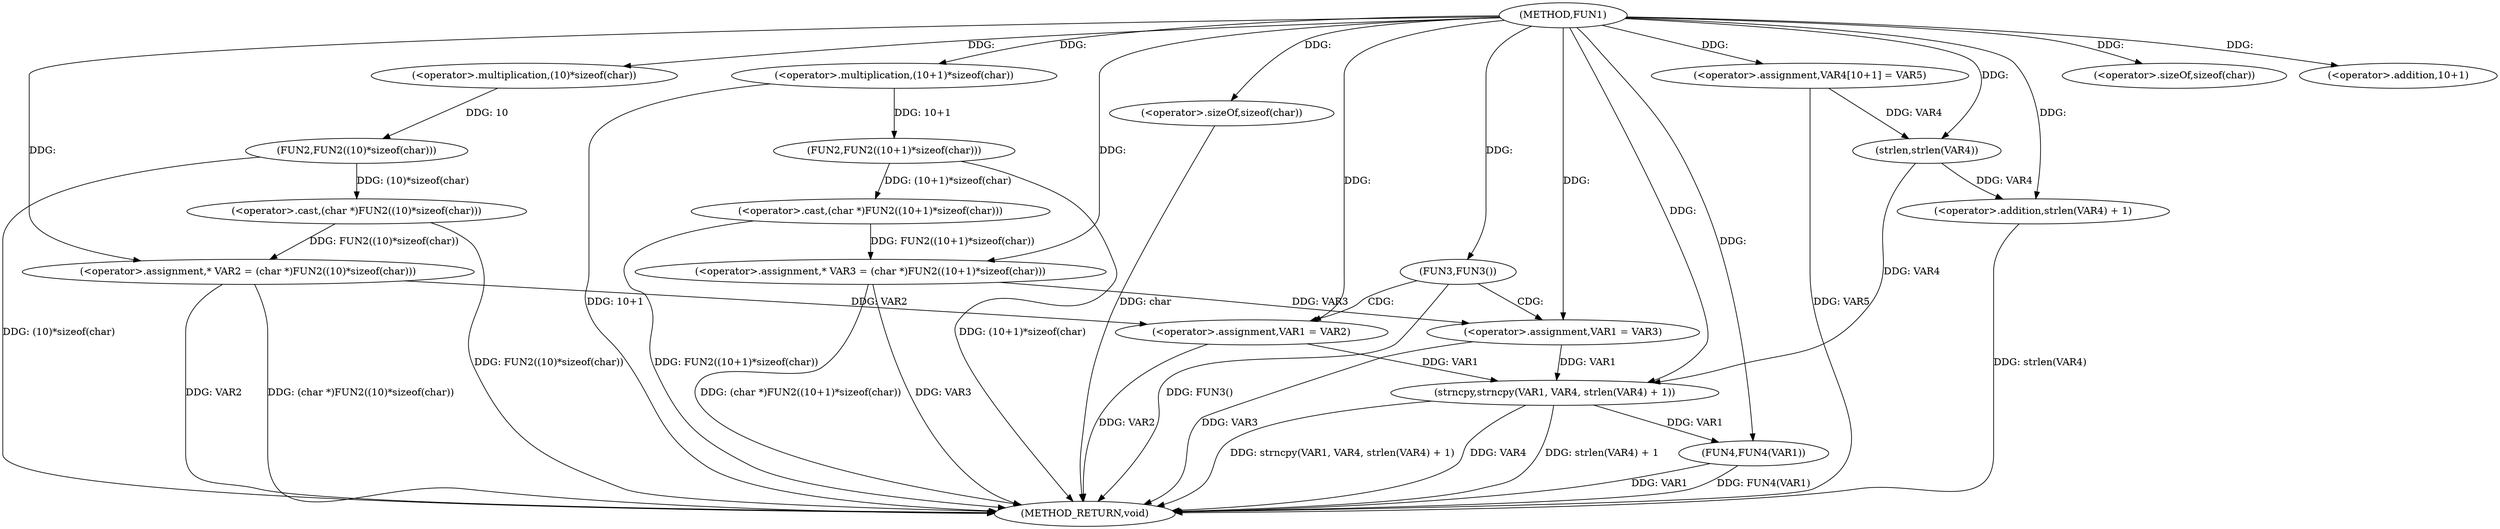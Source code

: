 digraph FUN1 {  
"1000100" [label = "(METHOD,FUN1)" ]
"1000150" [label = "(METHOD_RETURN,void)" ]
"1000104" [label = "(<operator>.assignment,* VAR2 = (char *)FUN2((10)*sizeof(char)))" ]
"1000106" [label = "(<operator>.cast,(char *)FUN2((10)*sizeof(char)))" ]
"1000108" [label = "(FUN2,FUN2((10)*sizeof(char)))" ]
"1000109" [label = "(<operator>.multiplication,(10)*sizeof(char))" ]
"1000111" [label = "(<operator>.sizeOf,sizeof(char))" ]
"1000114" [label = "(<operator>.assignment,* VAR3 = (char *)FUN2((10+1)*sizeof(char)))" ]
"1000116" [label = "(<operator>.cast,(char *)FUN2((10+1)*sizeof(char)))" ]
"1000118" [label = "(FUN2,FUN2((10+1)*sizeof(char)))" ]
"1000119" [label = "(<operator>.multiplication,(10+1)*sizeof(char))" ]
"1000120" [label = "(<operator>.addition,10+1)" ]
"1000123" [label = "(<operator>.sizeOf,sizeof(char))" ]
"1000126" [label = "(FUN3,FUN3())" ]
"1000128" [label = "(<operator>.assignment,VAR1 = VAR2)" ]
"1000133" [label = "(<operator>.assignment,VAR1 = VAR3)" ]
"1000138" [label = "(<operator>.assignment,VAR4[10+1] = VAR5)" ]
"1000141" [label = "(strncpy,strncpy(VAR1, VAR4, strlen(VAR4) + 1))" ]
"1000144" [label = "(<operator>.addition,strlen(VAR4) + 1)" ]
"1000145" [label = "(strlen,strlen(VAR4))" ]
"1000148" [label = "(FUN4,FUN4(VAR1))" ]
  "1000106" -> "1000150"  [ label = "DDG: FUN2((10)*sizeof(char))"] 
  "1000104" -> "1000150"  [ label = "DDG: VAR2"] 
  "1000138" -> "1000150"  [ label = "DDG: VAR5"] 
  "1000141" -> "1000150"  [ label = "DDG: strlen(VAR4) + 1"] 
  "1000114" -> "1000150"  [ label = "DDG: VAR3"] 
  "1000116" -> "1000150"  [ label = "DDG: FUN2((10+1)*sizeof(char))"] 
  "1000118" -> "1000150"  [ label = "DDG: (10+1)*sizeof(char)"] 
  "1000114" -> "1000150"  [ label = "DDG: (char *)FUN2((10+1)*sizeof(char))"] 
  "1000123" -> "1000150"  [ label = "DDG: char"] 
  "1000128" -> "1000150"  [ label = "DDG: VAR2"] 
  "1000126" -> "1000150"  [ label = "DDG: FUN3()"] 
  "1000141" -> "1000150"  [ label = "DDG: strncpy(VAR1, VAR4, strlen(VAR4) + 1)"] 
  "1000148" -> "1000150"  [ label = "DDG: VAR1"] 
  "1000148" -> "1000150"  [ label = "DDG: FUN4(VAR1)"] 
  "1000133" -> "1000150"  [ label = "DDG: VAR3"] 
  "1000119" -> "1000150"  [ label = "DDG: 10+1"] 
  "1000141" -> "1000150"  [ label = "DDG: VAR4"] 
  "1000144" -> "1000150"  [ label = "DDG: strlen(VAR4)"] 
  "1000104" -> "1000150"  [ label = "DDG: (char *)FUN2((10)*sizeof(char))"] 
  "1000108" -> "1000150"  [ label = "DDG: (10)*sizeof(char)"] 
  "1000106" -> "1000104"  [ label = "DDG: FUN2((10)*sizeof(char))"] 
  "1000100" -> "1000104"  [ label = "DDG: "] 
  "1000108" -> "1000106"  [ label = "DDG: (10)*sizeof(char)"] 
  "1000109" -> "1000108"  [ label = "DDG: 10"] 
  "1000100" -> "1000109"  [ label = "DDG: "] 
  "1000100" -> "1000111"  [ label = "DDG: "] 
  "1000116" -> "1000114"  [ label = "DDG: FUN2((10+1)*sizeof(char))"] 
  "1000100" -> "1000114"  [ label = "DDG: "] 
  "1000118" -> "1000116"  [ label = "DDG: (10+1)*sizeof(char)"] 
  "1000119" -> "1000118"  [ label = "DDG: 10+1"] 
  "1000100" -> "1000119"  [ label = "DDG: "] 
  "1000100" -> "1000120"  [ label = "DDG: "] 
  "1000100" -> "1000123"  [ label = "DDG: "] 
  "1000100" -> "1000126"  [ label = "DDG: "] 
  "1000104" -> "1000128"  [ label = "DDG: VAR2"] 
  "1000100" -> "1000128"  [ label = "DDG: "] 
  "1000114" -> "1000133"  [ label = "DDG: VAR3"] 
  "1000100" -> "1000133"  [ label = "DDG: "] 
  "1000100" -> "1000138"  [ label = "DDG: "] 
  "1000128" -> "1000141"  [ label = "DDG: VAR1"] 
  "1000133" -> "1000141"  [ label = "DDG: VAR1"] 
  "1000100" -> "1000141"  [ label = "DDG: "] 
  "1000145" -> "1000141"  [ label = "DDG: VAR4"] 
  "1000145" -> "1000144"  [ label = "DDG: VAR4"] 
  "1000138" -> "1000145"  [ label = "DDG: VAR4"] 
  "1000100" -> "1000145"  [ label = "DDG: "] 
  "1000100" -> "1000144"  [ label = "DDG: "] 
  "1000141" -> "1000148"  [ label = "DDG: VAR1"] 
  "1000100" -> "1000148"  [ label = "DDG: "] 
  "1000126" -> "1000128"  [ label = "CDG: "] 
  "1000126" -> "1000133"  [ label = "CDG: "] 
}
